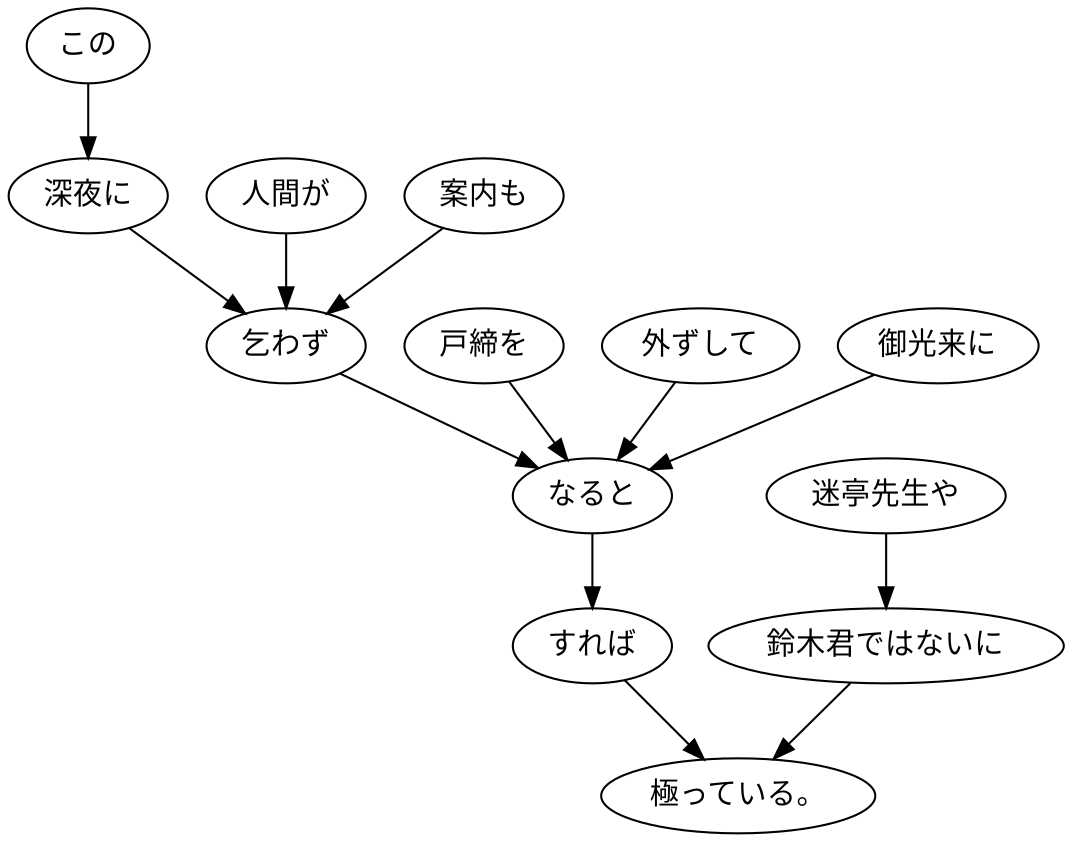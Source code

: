 digraph graph2720 {
	node0 [label="この"];
	node1 [label="深夜に"];
	node2 [label="人間が"];
	node3 [label="案内も"];
	node4 [label="乞わず"];
	node5 [label="戸締を"];
	node6 [label="外ずして"];
	node7 [label="御光来に"];
	node8 [label="なると"];
	node9 [label="すれば"];
	node10 [label="迷亭先生や"];
	node11 [label="鈴木君ではないに"];
	node12 [label="極っている。"];
	node0 -> node1;
	node1 -> node4;
	node2 -> node4;
	node3 -> node4;
	node4 -> node8;
	node5 -> node8;
	node6 -> node8;
	node7 -> node8;
	node8 -> node9;
	node9 -> node12;
	node10 -> node11;
	node11 -> node12;
}
